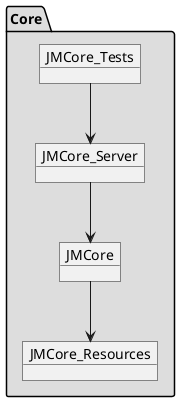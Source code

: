 ﻿@startuml
package Core #DDDDDD {
    object JMCore{
    }
    
    object JMCore_Resources{
        
    }
    object JMCore_Server{
       }
    
    object JMCore_Tests {
      
    }
    JMCore --> JMCore_Resources
    JMCore_Server --> JMCore
    JMCore_Tests --> JMCore_Server
}
@enduml
